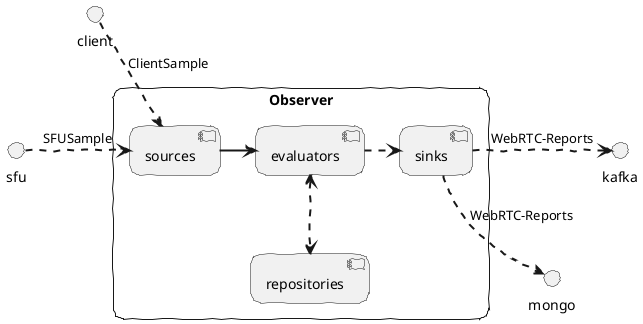 @startuml
skinparam handwritten true
skinparam roundcorner 20
skinparam monochrome true
skinparam arrowThickness 2
skinparam BoxPadding 60



rectangle Observer #transparent {
	component sources
	component evaluators
	component repositories
	component sinks
}
() kafka as kafka
() mongo as mongo
() client as client
() sfu as sfu


kafka -[hidden]-> mongo
client -[hidden]-> sfu


sfu .> [sources] : SFUSample
client .> [sources] : ClientSample


[sources] -> [evaluators]
[evaluators] <..> [repositories]
[evaluators] .> sinks
[sinks] .> kafka : WebRTC-Reports
[sinks] .> mongo : WebRTC-Reports

@enduml

